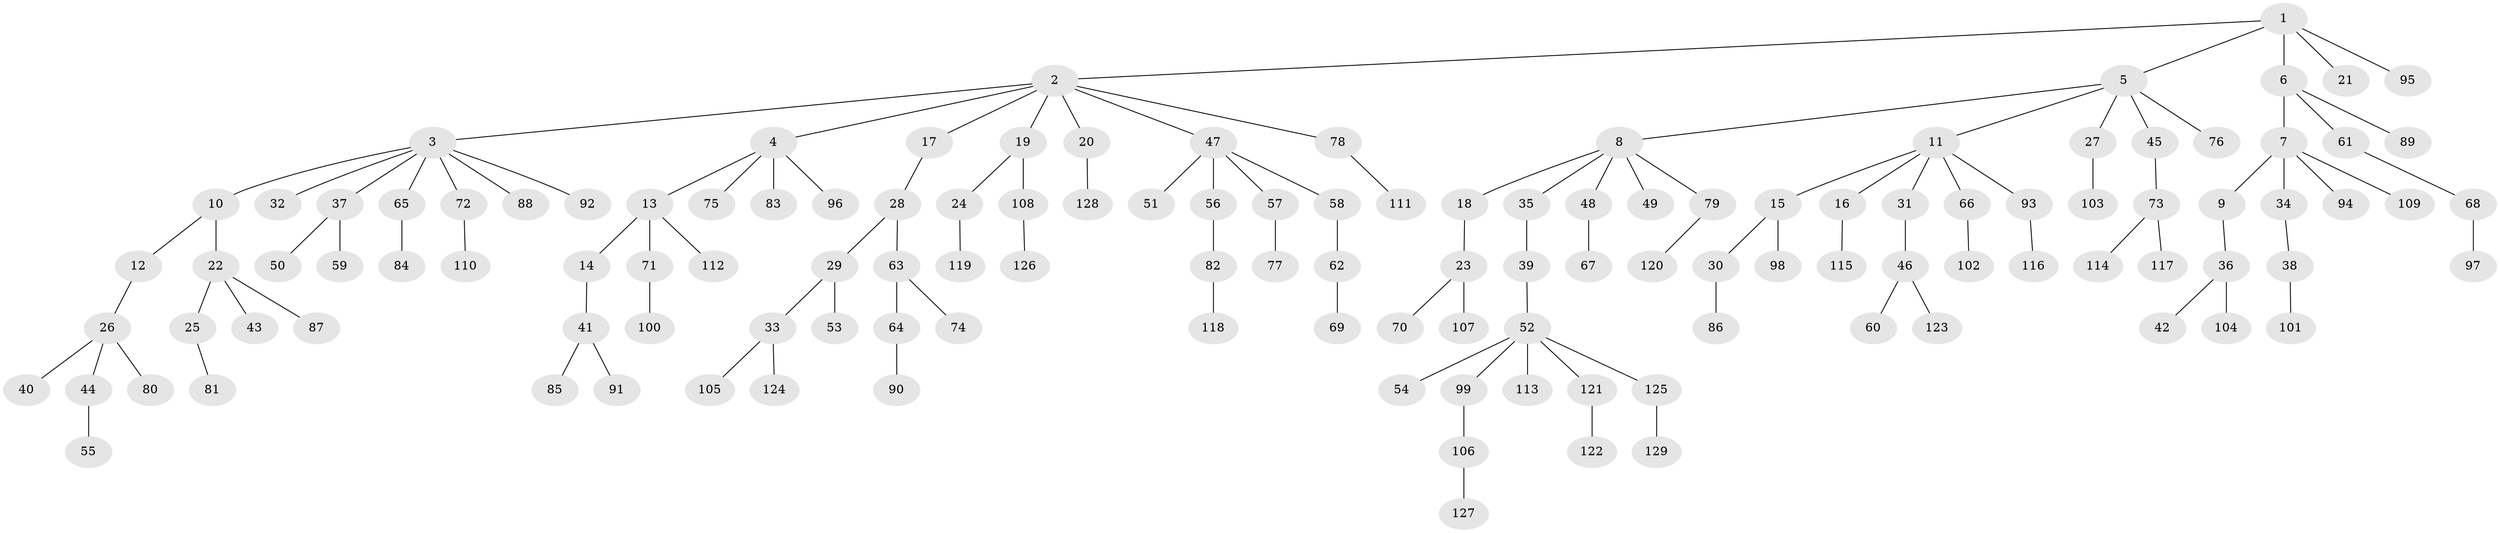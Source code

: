 // Generated by graph-tools (version 1.1) at 2025/50/03/09/25 03:50:23]
// undirected, 129 vertices, 128 edges
graph export_dot {
graph [start="1"]
  node [color=gray90,style=filled];
  1;
  2;
  3;
  4;
  5;
  6;
  7;
  8;
  9;
  10;
  11;
  12;
  13;
  14;
  15;
  16;
  17;
  18;
  19;
  20;
  21;
  22;
  23;
  24;
  25;
  26;
  27;
  28;
  29;
  30;
  31;
  32;
  33;
  34;
  35;
  36;
  37;
  38;
  39;
  40;
  41;
  42;
  43;
  44;
  45;
  46;
  47;
  48;
  49;
  50;
  51;
  52;
  53;
  54;
  55;
  56;
  57;
  58;
  59;
  60;
  61;
  62;
  63;
  64;
  65;
  66;
  67;
  68;
  69;
  70;
  71;
  72;
  73;
  74;
  75;
  76;
  77;
  78;
  79;
  80;
  81;
  82;
  83;
  84;
  85;
  86;
  87;
  88;
  89;
  90;
  91;
  92;
  93;
  94;
  95;
  96;
  97;
  98;
  99;
  100;
  101;
  102;
  103;
  104;
  105;
  106;
  107;
  108;
  109;
  110;
  111;
  112;
  113;
  114;
  115;
  116;
  117;
  118;
  119;
  120;
  121;
  122;
  123;
  124;
  125;
  126;
  127;
  128;
  129;
  1 -- 2;
  1 -- 5;
  1 -- 6;
  1 -- 21;
  1 -- 95;
  2 -- 3;
  2 -- 4;
  2 -- 17;
  2 -- 19;
  2 -- 20;
  2 -- 47;
  2 -- 78;
  3 -- 10;
  3 -- 32;
  3 -- 37;
  3 -- 65;
  3 -- 72;
  3 -- 88;
  3 -- 92;
  4 -- 13;
  4 -- 75;
  4 -- 83;
  4 -- 96;
  5 -- 8;
  5 -- 11;
  5 -- 27;
  5 -- 45;
  5 -- 76;
  6 -- 7;
  6 -- 61;
  6 -- 89;
  7 -- 9;
  7 -- 34;
  7 -- 94;
  7 -- 109;
  8 -- 18;
  8 -- 35;
  8 -- 48;
  8 -- 49;
  8 -- 79;
  9 -- 36;
  10 -- 12;
  10 -- 22;
  11 -- 15;
  11 -- 16;
  11 -- 31;
  11 -- 66;
  11 -- 93;
  12 -- 26;
  13 -- 14;
  13 -- 71;
  13 -- 112;
  14 -- 41;
  15 -- 30;
  15 -- 98;
  16 -- 115;
  17 -- 28;
  18 -- 23;
  19 -- 24;
  19 -- 108;
  20 -- 128;
  22 -- 25;
  22 -- 43;
  22 -- 87;
  23 -- 70;
  23 -- 107;
  24 -- 119;
  25 -- 81;
  26 -- 40;
  26 -- 44;
  26 -- 80;
  27 -- 103;
  28 -- 29;
  28 -- 63;
  29 -- 33;
  29 -- 53;
  30 -- 86;
  31 -- 46;
  33 -- 105;
  33 -- 124;
  34 -- 38;
  35 -- 39;
  36 -- 42;
  36 -- 104;
  37 -- 50;
  37 -- 59;
  38 -- 101;
  39 -- 52;
  41 -- 85;
  41 -- 91;
  44 -- 55;
  45 -- 73;
  46 -- 60;
  46 -- 123;
  47 -- 51;
  47 -- 56;
  47 -- 57;
  47 -- 58;
  48 -- 67;
  52 -- 54;
  52 -- 99;
  52 -- 113;
  52 -- 121;
  52 -- 125;
  56 -- 82;
  57 -- 77;
  58 -- 62;
  61 -- 68;
  62 -- 69;
  63 -- 64;
  63 -- 74;
  64 -- 90;
  65 -- 84;
  66 -- 102;
  68 -- 97;
  71 -- 100;
  72 -- 110;
  73 -- 114;
  73 -- 117;
  78 -- 111;
  79 -- 120;
  82 -- 118;
  93 -- 116;
  99 -- 106;
  106 -- 127;
  108 -- 126;
  121 -- 122;
  125 -- 129;
}
